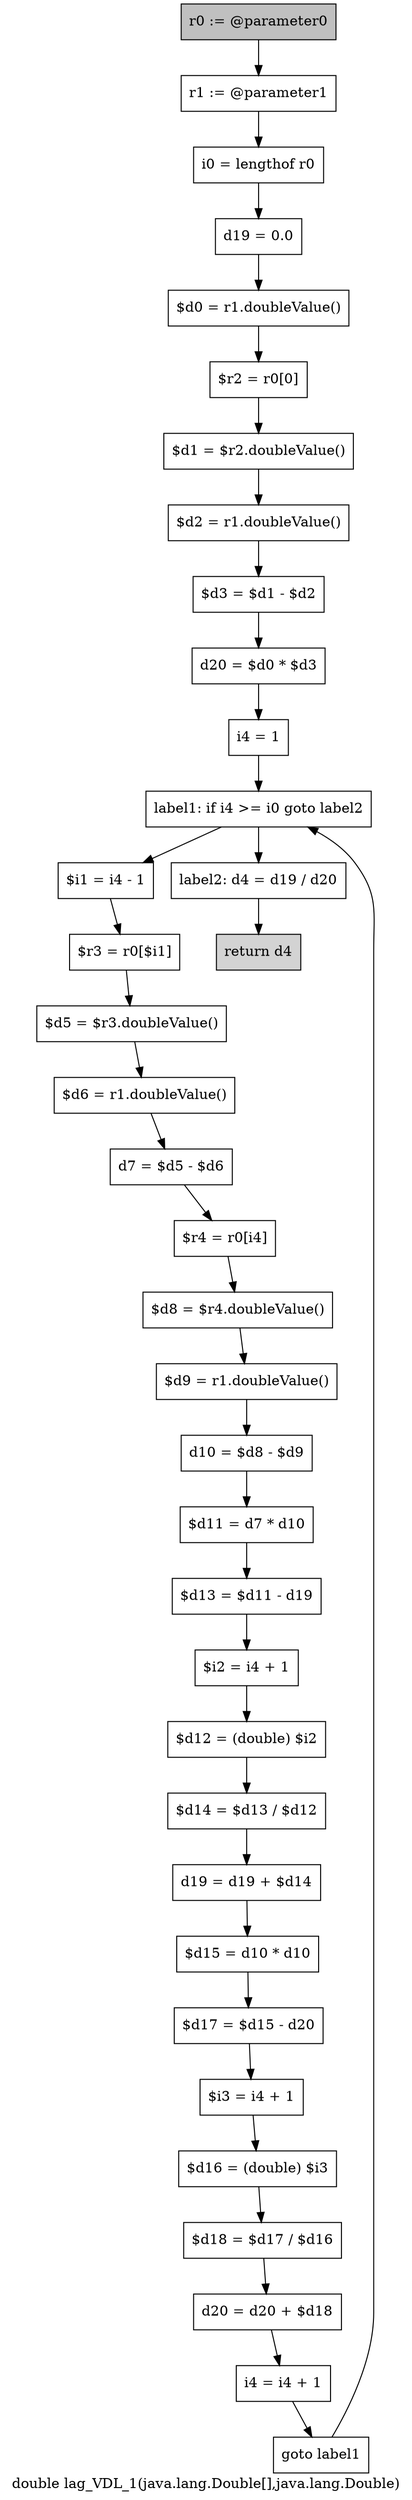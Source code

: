 digraph "double lag_VDL_1(java.lang.Double[],java.lang.Double)" {
    label="double lag_VDL_1(java.lang.Double[],java.lang.Double)";
    node [shape=box];
    "0" [style=filled,fillcolor=gray,label="r0 := @parameter0",];
    "1" [label="r1 := @parameter1",];
    "0"->"1";
    "2" [label="i0 = lengthof r0",];
    "1"->"2";
    "3" [label="d19 = 0.0",];
    "2"->"3";
    "4" [label="$d0 = r1.doubleValue()",];
    "3"->"4";
    "5" [label="$r2 = r0[0]",];
    "4"->"5";
    "6" [label="$d1 = $r2.doubleValue()",];
    "5"->"6";
    "7" [label="$d2 = r1.doubleValue()",];
    "6"->"7";
    "8" [label="$d3 = $d1 - $d2",];
    "7"->"8";
    "9" [label="d20 = $d0 * $d3",];
    "8"->"9";
    "10" [label="i4 = 1",];
    "9"->"10";
    "11" [label="label1: if i4 >= i0 goto label2",];
    "10"->"11";
    "12" [label="$i1 = i4 - 1",];
    "11"->"12";
    "35" [label="label2: d4 = d19 / d20",];
    "11"->"35";
    "13" [label="$r3 = r0[$i1]",];
    "12"->"13";
    "14" [label="$d5 = $r3.doubleValue()",];
    "13"->"14";
    "15" [label="$d6 = r1.doubleValue()",];
    "14"->"15";
    "16" [label="d7 = $d5 - $d6",];
    "15"->"16";
    "17" [label="$r4 = r0[i4]",];
    "16"->"17";
    "18" [label="$d8 = $r4.doubleValue()",];
    "17"->"18";
    "19" [label="$d9 = r1.doubleValue()",];
    "18"->"19";
    "20" [label="d10 = $d8 - $d9",];
    "19"->"20";
    "21" [label="$d11 = d7 * d10",];
    "20"->"21";
    "22" [label="$d13 = $d11 - d19",];
    "21"->"22";
    "23" [label="$i2 = i4 + 1",];
    "22"->"23";
    "24" [label="$d12 = (double) $i2",];
    "23"->"24";
    "25" [label="$d14 = $d13 / $d12",];
    "24"->"25";
    "26" [label="d19 = d19 + $d14",];
    "25"->"26";
    "27" [label="$d15 = d10 * d10",];
    "26"->"27";
    "28" [label="$d17 = $d15 - d20",];
    "27"->"28";
    "29" [label="$i3 = i4 + 1",];
    "28"->"29";
    "30" [label="$d16 = (double) $i3",];
    "29"->"30";
    "31" [label="$d18 = $d17 / $d16",];
    "30"->"31";
    "32" [label="d20 = d20 + $d18",];
    "31"->"32";
    "33" [label="i4 = i4 + 1",];
    "32"->"33";
    "34" [label="goto label1",];
    "33"->"34";
    "34"->"11";
    "36" [style=filled,fillcolor=lightgray,label="return d4",];
    "35"->"36";
}
